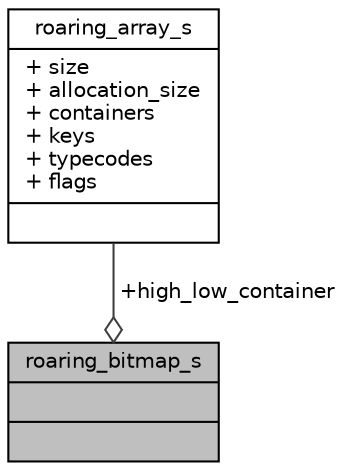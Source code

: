 digraph "roaring_bitmap_s"
{
 // LATEX_PDF_SIZE
  edge [fontname="Helvetica",fontsize="10",labelfontname="Helvetica",labelfontsize="10"];
  node [fontname="Helvetica",fontsize="10",shape=record];
  Node1 [label="{roaring_bitmap_s\n||}",height=0.2,width=0.4,color="black", fillcolor="grey75", style="filled", fontcolor="black",tooltip=" "];
  Node2 -> Node1 [color="grey25",fontsize="10",style="solid",label=" +high_low_container" ,arrowhead="odiamond",fontname="Helvetica"];
  Node2 [label="{roaring_array_s\n|+ size\l+ allocation_size\l+ containers\l+ keys\l+ typecodes\l+ flags\l|}",height=0.2,width=0.4,color="black", fillcolor="white", style="filled",URL="$structroaring__array__s.html",tooltip=" "];
}
